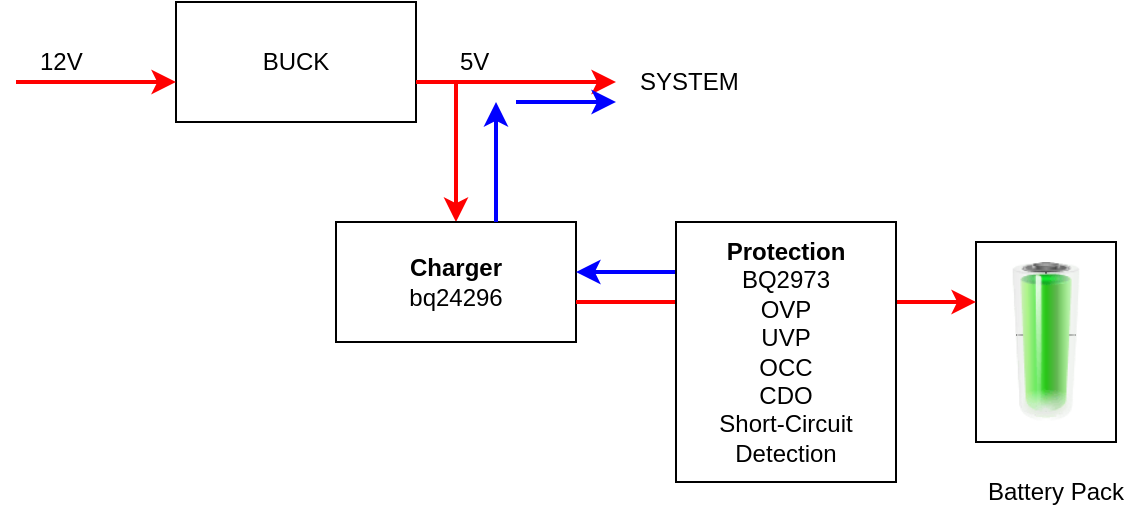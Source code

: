 <mxfile version="12.2.6" type="github" pages="1">
  <diagram id="C29vsQtd6jZAs602P4Rz" name="Page-1">
    <mxGraphModel dx="805" dy="433" grid="1" gridSize="10" guides="1" tooltips="1" connect="1" arrows="1" fold="1" page="1" pageScale="1" pageWidth="850" pageHeight="1100" math="0" shadow="0">
      <root>
        <mxCell id="0"/>
        <mxCell id="1" parent="0"/>
        <mxCell id="2DimMKOM4YlCNLxA1_Jv-13" value="" style="rounded=0;whiteSpace=wrap;html=1;" vertex="1" parent="1">
          <mxGeometry x="560" y="200" width="70" height="100" as="geometry"/>
        </mxCell>
        <mxCell id="2DimMKOM4YlCNLxA1_Jv-1" value="BUCK" style="rounded=0;whiteSpace=wrap;html=1;" vertex="1" parent="1">
          <mxGeometry x="160" y="80" width="120" height="60" as="geometry"/>
        </mxCell>
        <mxCell id="2DimMKOM4YlCNLxA1_Jv-2" value="12V" style="text;html=1;resizable=0;points=[];autosize=1;align=left;verticalAlign=top;spacingTop=-4;" vertex="1" parent="1">
          <mxGeometry x="90" y="100" width="40" height="20" as="geometry"/>
        </mxCell>
        <mxCell id="2DimMKOM4YlCNLxA1_Jv-3" value="" style="endArrow=classic;html=1;entryX=0;entryY=0.667;entryDx=0;entryDy=0;entryPerimeter=0;strokeColor=#FF0000;jumpSize=6;strokeWidth=2;" edge="1" parent="1" target="2DimMKOM4YlCNLxA1_Jv-1">
          <mxGeometry width="50" height="50" relative="1" as="geometry">
            <mxPoint x="80" y="120" as="sourcePoint"/>
            <mxPoint x="130" y="70" as="targetPoint"/>
          </mxGeometry>
        </mxCell>
        <mxCell id="2DimMKOM4YlCNLxA1_Jv-4" value="" style="endArrow=classic;html=1;strokeColor=#FF0000;strokeWidth=2;" edge="1" parent="1">
          <mxGeometry width="50" height="50" relative="1" as="geometry">
            <mxPoint x="280" y="120" as="sourcePoint"/>
            <mxPoint x="380" y="120" as="targetPoint"/>
          </mxGeometry>
        </mxCell>
        <mxCell id="2DimMKOM4YlCNLxA1_Jv-5" value="5V" style="text;html=1;resizable=0;points=[];autosize=1;align=left;verticalAlign=top;spacingTop=-4;" vertex="1" parent="1">
          <mxGeometry x="300" y="100" width="30" height="20" as="geometry"/>
        </mxCell>
        <mxCell id="2DimMKOM4YlCNLxA1_Jv-6" value="SYSTEM" style="text;html=1;resizable=0;points=[];autosize=1;align=left;verticalAlign=top;spacingTop=-4;" vertex="1" parent="1">
          <mxGeometry x="390" y="110" width="60" height="20" as="geometry"/>
        </mxCell>
        <mxCell id="2DimMKOM4YlCNLxA1_Jv-7" value="" style="endArrow=classic;html=1;exitX=0;exitY=1;exitDx=0;exitDy=0;exitPerimeter=0;strokeColor=#FF0000;jumpSize=6;strokeWidth=2;" edge="1" parent="1" source="2DimMKOM4YlCNLxA1_Jv-5">
          <mxGeometry width="50" height="50" relative="1" as="geometry">
            <mxPoint x="270" y="180" as="sourcePoint"/>
            <mxPoint x="300" y="190" as="targetPoint"/>
          </mxGeometry>
        </mxCell>
        <mxCell id="2DimMKOM4YlCNLxA1_Jv-8" value="&lt;b&gt;Charger&lt;/b&gt;&lt;br&gt;bq24296" style="rounded=0;whiteSpace=wrap;html=1;" vertex="1" parent="1">
          <mxGeometry x="240" y="190" width="120" height="60" as="geometry"/>
        </mxCell>
        <mxCell id="2DimMKOM4YlCNLxA1_Jv-10" value="" style="verticalLabelPosition=bottom;shadow=0;dashed=0;align=center;fillColor=#000000;html=1;verticalAlign=top;strokeWidth=1;shape=mxgraph.electrical.miscellaneous.monocell_battery;direction=north;" vertex="1" parent="1">
          <mxGeometry x="580" y="215" width="30" height="70" as="geometry"/>
        </mxCell>
        <mxCell id="2DimMKOM4YlCNLxA1_Jv-14" value="Battery Pack" style="text;html=1;resizable=0;points=[];autosize=1;align=left;verticalAlign=top;spacingTop=-4;" vertex="1" parent="1">
          <mxGeometry x="564" y="315" width="80" height="20" as="geometry"/>
        </mxCell>
        <mxCell id="2DimMKOM4YlCNLxA1_Jv-18" value="" style="image;html=1;labelBackgroundColor=#ffffff;image=img/lib/clip_art/general/Battery_100_128x128.png" vertex="1" parent="1">
          <mxGeometry x="560" y="210" width="70" height="80" as="geometry"/>
        </mxCell>
        <mxCell id="2DimMKOM4YlCNLxA1_Jv-19" value="" style="endArrow=classic;html=1;entryX=0;entryY=0.25;entryDx=0;entryDy=0;strokeColor=#FF0000;jumpSize=6;strokeWidth=2;" edge="1" parent="1" target="2DimMKOM4YlCNLxA1_Jv-18">
          <mxGeometry width="50" height="50" relative="1" as="geometry">
            <mxPoint x="360" y="230" as="sourcePoint"/>
            <mxPoint x="400" y="250" as="targetPoint"/>
          </mxGeometry>
        </mxCell>
        <mxCell id="2DimMKOM4YlCNLxA1_Jv-20" value="" style="endArrow=classic;html=1;entryX=0;entryY=0.25;entryDx=0;entryDy=0;strokeColor=#0000FF;jumpSize=6;strokeWidth=2;" edge="1" parent="1">
          <mxGeometry width="50" height="50" relative="1" as="geometry">
            <mxPoint x="410" y="215.0" as="sourcePoint"/>
            <mxPoint x="360" y="215.0" as="targetPoint"/>
          </mxGeometry>
        </mxCell>
        <mxCell id="2DimMKOM4YlCNLxA1_Jv-22" value="" style="endArrow=classic;html=1;strokeColor=#0000FF;strokeWidth=2;" edge="1" parent="1">
          <mxGeometry width="50" height="50" relative="1" as="geometry">
            <mxPoint x="320" y="190" as="sourcePoint"/>
            <mxPoint x="320" y="130" as="targetPoint"/>
          </mxGeometry>
        </mxCell>
        <mxCell id="2DimMKOM4YlCNLxA1_Jv-24" value="" style="endArrow=classic;html=1;strokeColor=#0000FF;strokeWidth=2;" edge="1" parent="1">
          <mxGeometry width="50" height="50" relative="1" as="geometry">
            <mxPoint x="330" y="130" as="sourcePoint"/>
            <mxPoint x="380" y="130" as="targetPoint"/>
          </mxGeometry>
        </mxCell>
        <mxCell id="2DimMKOM4YlCNLxA1_Jv-25" value="&lt;b&gt;Protection&lt;/b&gt;&lt;br&gt;BQ2973&lt;br&gt;OVP&lt;br&gt;UVP&lt;br&gt;OCC&lt;br&gt;CDO&lt;br&gt;Short-Circuit Detection" style="rounded=0;whiteSpace=wrap;html=1;" vertex="1" parent="1">
          <mxGeometry x="410" y="190" width="110" height="130" as="geometry"/>
        </mxCell>
      </root>
    </mxGraphModel>
  </diagram>
</mxfile>
